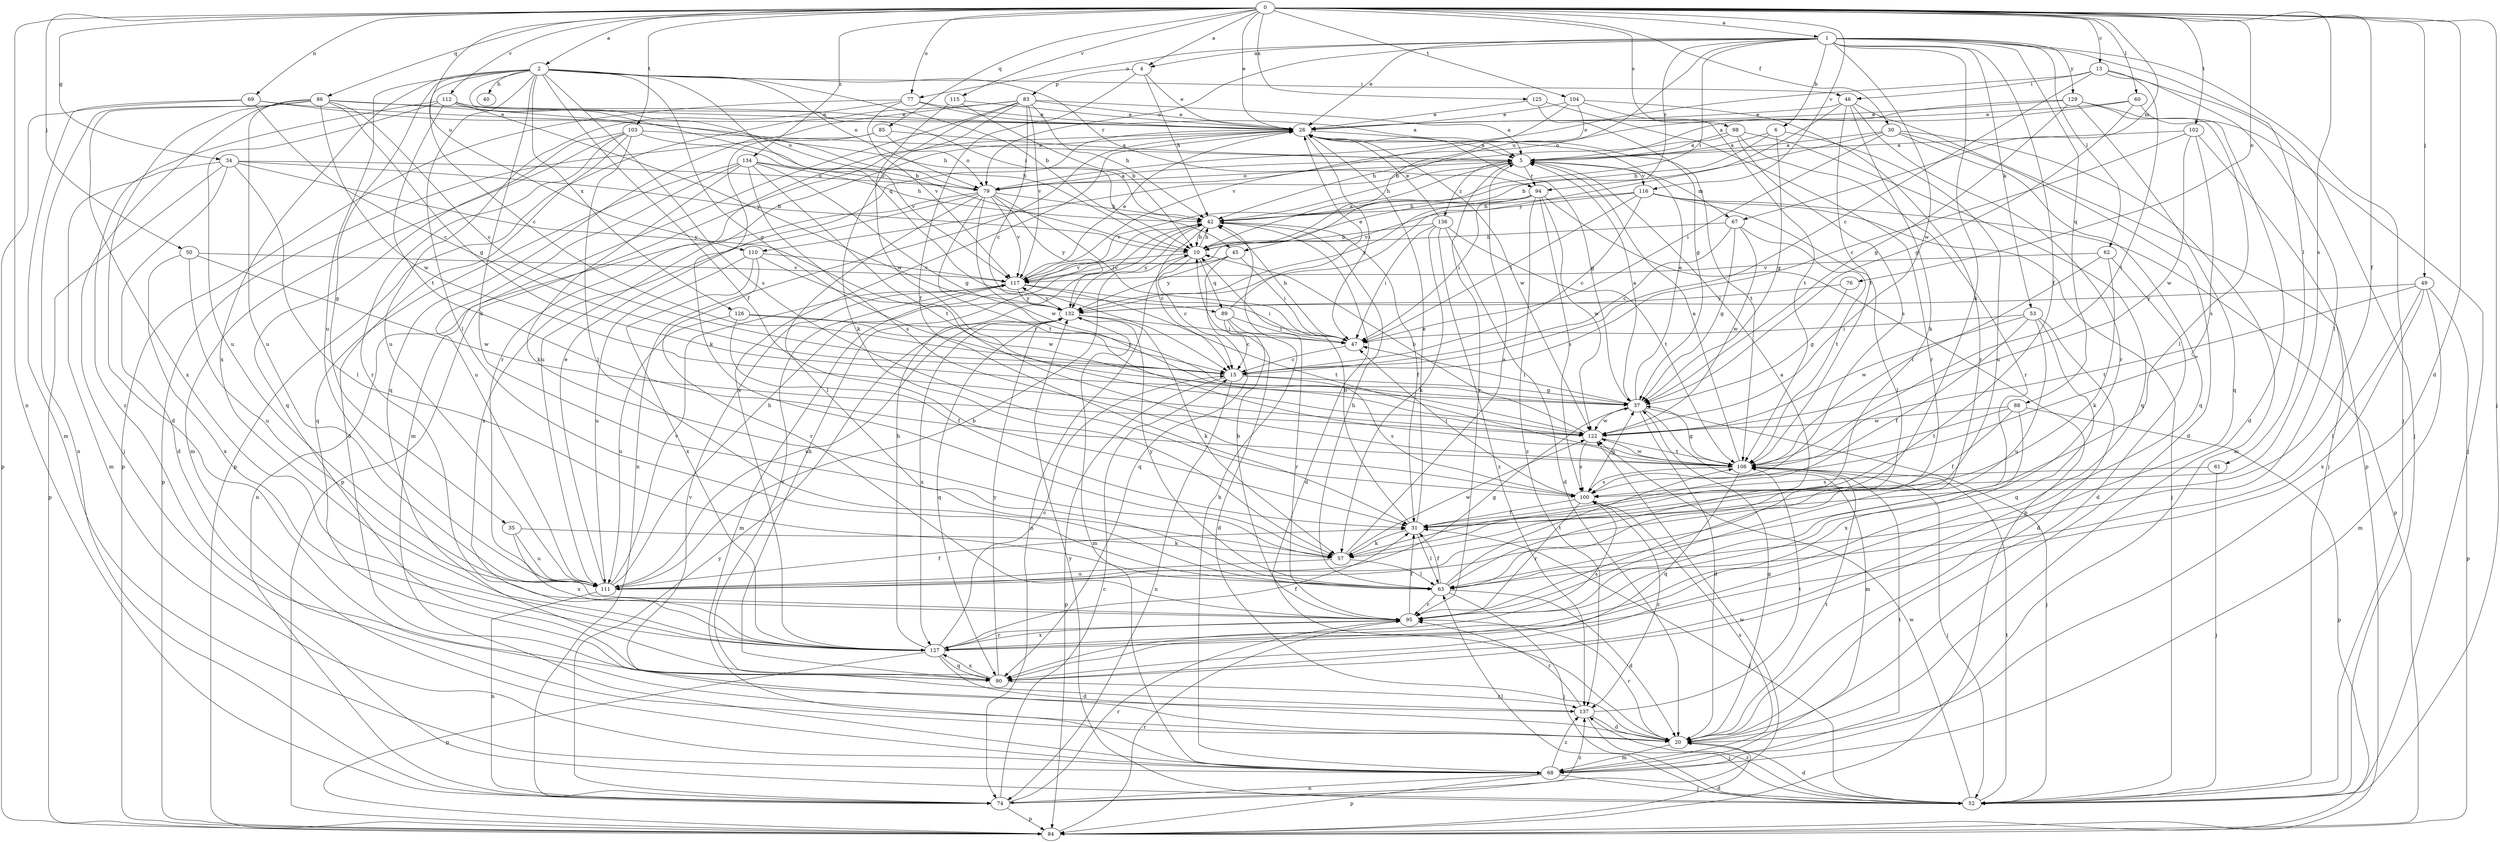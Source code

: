 strict digraph  {
0;
1;
2;
4;
5;
6;
10;
13;
15;
20;
26;
30;
31;
34;
35;
37;
40;
42;
45;
46;
47;
49;
50;
52;
53;
57;
60;
61;
62;
63;
67;
68;
69;
74;
76;
77;
79;
83;
84;
85;
86;
88;
89;
90;
94;
95;
98;
100;
102;
103;
104;
106;
110;
111;
112;
115;
116;
117;
122;
125;
126;
127;
129;
132;
134;
136;
137;
0 -> 1  [label=a];
0 -> 2  [label=a];
0 -> 4  [label=a];
0 -> 13  [label=c];
0 -> 20  [label=d];
0 -> 26  [label=e];
0 -> 30  [label=f];
0 -> 31  [label=f];
0 -> 34  [label=g];
0 -> 49  [label=j];
0 -> 50  [label=j];
0 -> 52  [label=j];
0 -> 60  [label=l];
0 -> 67  [label=m];
0 -> 69  [label=n];
0 -> 74  [label=n];
0 -> 76  [label=o];
0 -> 77  [label=o];
0 -> 85  [label=q];
0 -> 86  [label=q];
0 -> 98  [label=s];
0 -> 100  [label=s];
0 -> 102  [label=t];
0 -> 103  [label=t];
0 -> 104  [label=t];
0 -> 110  [label=u];
0 -> 112  [label=v];
0 -> 115  [label=v];
0 -> 116  [label=v];
0 -> 125  [label=x];
0 -> 134  [label=z];
1 -> 4  [label=a];
1 -> 6  [label=b];
1 -> 26  [label=e];
1 -> 31  [label=f];
1 -> 45  [label=i];
1 -> 52  [label=j];
1 -> 53  [label=k];
1 -> 57  [label=k];
1 -> 61  [label=l];
1 -> 62  [label=l];
1 -> 77  [label=o];
1 -> 79  [label=o];
1 -> 88  [label=q];
1 -> 94  [label=r];
1 -> 110  [label=u];
1 -> 122  [label=w];
1 -> 129  [label=y];
2 -> 10  [label=b];
2 -> 15  [label=c];
2 -> 31  [label=f];
2 -> 35  [label=g];
2 -> 37  [label=g];
2 -> 40  [label=h];
2 -> 45  [label=i];
2 -> 46  [label=i];
2 -> 57  [label=k];
2 -> 63  [label=l];
2 -> 79  [label=o];
2 -> 89  [label=q];
2 -> 94  [label=r];
2 -> 100  [label=s];
2 -> 111  [label=u];
2 -> 126  [label=x];
2 -> 127  [label=x];
4 -> 26  [label=e];
4 -> 31  [label=f];
4 -> 42  [label=h];
4 -> 83  [label=p];
5 -> 42  [label=h];
5 -> 67  [label=m];
5 -> 79  [label=o];
5 -> 94  [label=r];
5 -> 95  [label=r];
5 -> 116  [label=v];
5 -> 136  [label=z];
6 -> 5  [label=a];
6 -> 37  [label=g];
6 -> 42  [label=h];
6 -> 111  [label=u];
10 -> 5  [label=a];
10 -> 15  [label=c];
10 -> 42  [label=h];
10 -> 74  [label=n];
10 -> 89  [label=q];
10 -> 117  [label=v];
13 -> 15  [label=c];
13 -> 46  [label=i];
13 -> 52  [label=j];
13 -> 63  [label=l];
13 -> 79  [label=o];
13 -> 106  [label=t];
15 -> 37  [label=g];
15 -> 74  [label=n];
15 -> 84  [label=p];
15 -> 100  [label=s];
20 -> 37  [label=g];
20 -> 68  [label=m];
20 -> 95  [label=r];
20 -> 106  [label=t];
26 -> 5  [label=a];
26 -> 37  [label=g];
26 -> 47  [label=i];
26 -> 74  [label=n];
26 -> 84  [label=p];
26 -> 106  [label=t];
26 -> 111  [label=u];
26 -> 122  [label=w];
30 -> 5  [label=a];
30 -> 10  [label=b];
30 -> 20  [label=d];
30 -> 47  [label=i];
30 -> 68  [label=m];
30 -> 90  [label=q];
31 -> 10  [label=b];
31 -> 26  [label=e];
31 -> 57  [label=k];
31 -> 63  [label=l];
34 -> 10  [label=b];
34 -> 20  [label=d];
34 -> 63  [label=l];
34 -> 68  [label=m];
34 -> 79  [label=o];
34 -> 84  [label=p];
34 -> 132  [label=y];
35 -> 57  [label=k];
35 -> 111  [label=u];
35 -> 127  [label=x];
37 -> 5  [label=a];
37 -> 20  [label=d];
37 -> 26  [label=e];
37 -> 47  [label=i];
37 -> 52  [label=j];
37 -> 68  [label=m];
37 -> 122  [label=w];
42 -> 10  [label=b];
42 -> 15  [label=c];
42 -> 20  [label=d];
42 -> 31  [label=f];
42 -> 132  [label=y];
45 -> 47  [label=i];
45 -> 90  [label=q];
45 -> 117  [label=v];
45 -> 132  [label=y];
46 -> 26  [label=e];
46 -> 57  [label=k];
46 -> 84  [label=p];
46 -> 95  [label=r];
46 -> 106  [label=t];
46 -> 132  [label=y];
47 -> 15  [label=c];
47 -> 42  [label=h];
49 -> 63  [label=l];
49 -> 68  [label=m];
49 -> 84  [label=p];
49 -> 106  [label=t];
49 -> 127  [label=x];
49 -> 132  [label=y];
50 -> 111  [label=u];
50 -> 117  [label=v];
50 -> 122  [label=w];
50 -> 127  [label=x];
52 -> 20  [label=d];
52 -> 31  [label=f];
52 -> 63  [label=l];
52 -> 106  [label=t];
52 -> 122  [label=w];
52 -> 132  [label=y];
52 -> 137  [label=z];
53 -> 20  [label=d];
53 -> 31  [label=f];
53 -> 47  [label=i];
53 -> 90  [label=q];
53 -> 111  [label=u];
53 -> 122  [label=w];
57 -> 5  [label=a];
57 -> 63  [label=l];
57 -> 111  [label=u];
57 -> 122  [label=w];
60 -> 26  [label=e];
60 -> 37  [label=g];
60 -> 52  [label=j];
60 -> 79  [label=o];
61 -> 52  [label=j];
61 -> 100  [label=s];
62 -> 20  [label=d];
62 -> 57  [label=k];
62 -> 106  [label=t];
62 -> 117  [label=v];
63 -> 5  [label=a];
63 -> 20  [label=d];
63 -> 31  [label=f];
63 -> 42  [label=h];
63 -> 52  [label=j];
63 -> 95  [label=r];
63 -> 106  [label=t];
63 -> 132  [label=y];
67 -> 10  [label=b];
67 -> 15  [label=c];
67 -> 37  [label=g];
67 -> 106  [label=t];
67 -> 122  [label=w];
68 -> 42  [label=h];
68 -> 52  [label=j];
68 -> 74  [label=n];
68 -> 84  [label=p];
68 -> 100  [label=s];
68 -> 106  [label=t];
68 -> 137  [label=z];
69 -> 15  [label=c];
69 -> 26  [label=e];
69 -> 42  [label=h];
69 -> 68  [label=m];
69 -> 84  [label=p];
74 -> 15  [label=c];
74 -> 84  [label=p];
74 -> 95  [label=r];
74 -> 122  [label=w];
74 -> 132  [label=y];
74 -> 137  [label=z];
76 -> 37  [label=g];
76 -> 132  [label=y];
77 -> 5  [label=a];
77 -> 26  [label=e];
77 -> 84  [label=p];
77 -> 111  [label=u];
77 -> 117  [label=v];
79 -> 5  [label=a];
79 -> 42  [label=h];
79 -> 47  [label=i];
79 -> 63  [label=l];
79 -> 74  [label=n];
79 -> 106  [label=t];
79 -> 117  [label=v];
79 -> 122  [label=w];
79 -> 127  [label=x];
79 -> 132  [label=y];
83 -> 5  [label=a];
83 -> 15  [label=c];
83 -> 26  [label=e];
83 -> 42  [label=h];
83 -> 57  [label=k];
83 -> 68  [label=m];
83 -> 84  [label=p];
83 -> 90  [label=q];
83 -> 95  [label=r];
83 -> 117  [label=v];
84 -> 20  [label=d];
84 -> 95  [label=r];
85 -> 5  [label=a];
85 -> 57  [label=k];
85 -> 79  [label=o];
85 -> 84  [label=p];
86 -> 10  [label=b];
86 -> 15  [label=c];
86 -> 20  [label=d];
86 -> 26  [label=e];
86 -> 37  [label=g];
86 -> 52  [label=j];
86 -> 74  [label=n];
86 -> 111  [label=u];
86 -> 122  [label=w];
86 -> 127  [label=x];
88 -> 31  [label=f];
88 -> 84  [label=p];
88 -> 106  [label=t];
88 -> 122  [label=w];
88 -> 127  [label=x];
89 -> 15  [label=c];
89 -> 20  [label=d];
89 -> 26  [label=e];
89 -> 47  [label=i];
89 -> 95  [label=r];
90 -> 42  [label=h];
90 -> 117  [label=v];
90 -> 127  [label=x];
90 -> 132  [label=y];
90 -> 137  [label=z];
94 -> 42  [label=h];
94 -> 47  [label=i];
94 -> 84  [label=p];
94 -> 100  [label=s];
94 -> 117  [label=v];
94 -> 122  [label=w];
94 -> 132  [label=y];
94 -> 137  [label=z];
95 -> 10  [label=b];
95 -> 31  [label=f];
95 -> 127  [label=x];
98 -> 5  [label=a];
98 -> 42  [label=h];
98 -> 90  [label=q];
98 -> 95  [label=r];
98 -> 100  [label=s];
100 -> 31  [label=f];
100 -> 37  [label=g];
100 -> 47  [label=i];
100 -> 95  [label=r];
100 -> 137  [label=z];
102 -> 5  [label=a];
102 -> 15  [label=c];
102 -> 52  [label=j];
102 -> 100  [label=s];
102 -> 122  [label=w];
103 -> 5  [label=a];
103 -> 20  [label=d];
103 -> 63  [label=l];
103 -> 68  [label=m];
103 -> 90  [label=q];
103 -> 95  [label=r];
103 -> 117  [label=v];
104 -> 10  [label=b];
104 -> 26  [label=e];
104 -> 95  [label=r];
104 -> 106  [label=t];
104 -> 117  [label=v];
106 -> 5  [label=a];
106 -> 37  [label=g];
106 -> 52  [label=j];
106 -> 90  [label=q];
106 -> 100  [label=s];
106 -> 122  [label=w];
110 -> 95  [label=r];
110 -> 111  [label=u];
110 -> 117  [label=v];
110 -> 122  [label=w];
110 -> 127  [label=x];
111 -> 10  [label=b];
111 -> 26  [label=e];
111 -> 31  [label=f];
111 -> 37  [label=g];
111 -> 42  [label=h];
111 -> 74  [label=n];
111 -> 117  [label=v];
112 -> 10  [label=b];
112 -> 26  [label=e];
112 -> 79  [label=o];
112 -> 106  [label=t];
112 -> 111  [label=u];
112 -> 132  [label=y];
112 -> 137  [label=z];
115 -> 10  [label=b];
115 -> 26  [label=e];
115 -> 122  [label=w];
116 -> 15  [label=c];
116 -> 42  [label=h];
116 -> 47  [label=i];
116 -> 52  [label=j];
116 -> 63  [label=l];
116 -> 84  [label=p];
116 -> 117  [label=v];
117 -> 26  [label=e];
117 -> 47  [label=i];
117 -> 68  [label=m];
117 -> 106  [label=t];
117 -> 132  [label=y];
122 -> 10  [label=b];
122 -> 100  [label=s];
122 -> 106  [label=t];
125 -> 26  [label=e];
125 -> 37  [label=g];
125 -> 95  [label=r];
126 -> 15  [label=c];
126 -> 31  [label=f];
126 -> 47  [label=i];
126 -> 111  [label=u];
127 -> 15  [label=c];
127 -> 20  [label=d];
127 -> 26  [label=e];
127 -> 31  [label=f];
127 -> 42  [label=h];
127 -> 84  [label=p];
127 -> 90  [label=q];
127 -> 95  [label=r];
127 -> 100  [label=s];
129 -> 5  [label=a];
129 -> 20  [label=d];
129 -> 26  [label=e];
129 -> 37  [label=g];
129 -> 63  [label=l];
129 -> 90  [label=q];
132 -> 47  [label=i];
132 -> 57  [label=k];
132 -> 68  [label=m];
132 -> 90  [label=q];
132 -> 111  [label=u];
132 -> 117  [label=v];
132 -> 127  [label=x];
134 -> 37  [label=g];
134 -> 42  [label=h];
134 -> 57  [label=k];
134 -> 79  [label=o];
134 -> 90  [label=q];
134 -> 100  [label=s];
134 -> 106  [label=t];
134 -> 111  [label=u];
136 -> 10  [label=b];
136 -> 20  [label=d];
136 -> 26  [label=e];
136 -> 47  [label=i];
136 -> 57  [label=k];
136 -> 106  [label=t];
136 -> 137  [label=z];
137 -> 20  [label=d];
137 -> 52  [label=j];
137 -> 95  [label=r];
137 -> 106  [label=t];
137 -> 117  [label=v];
}
